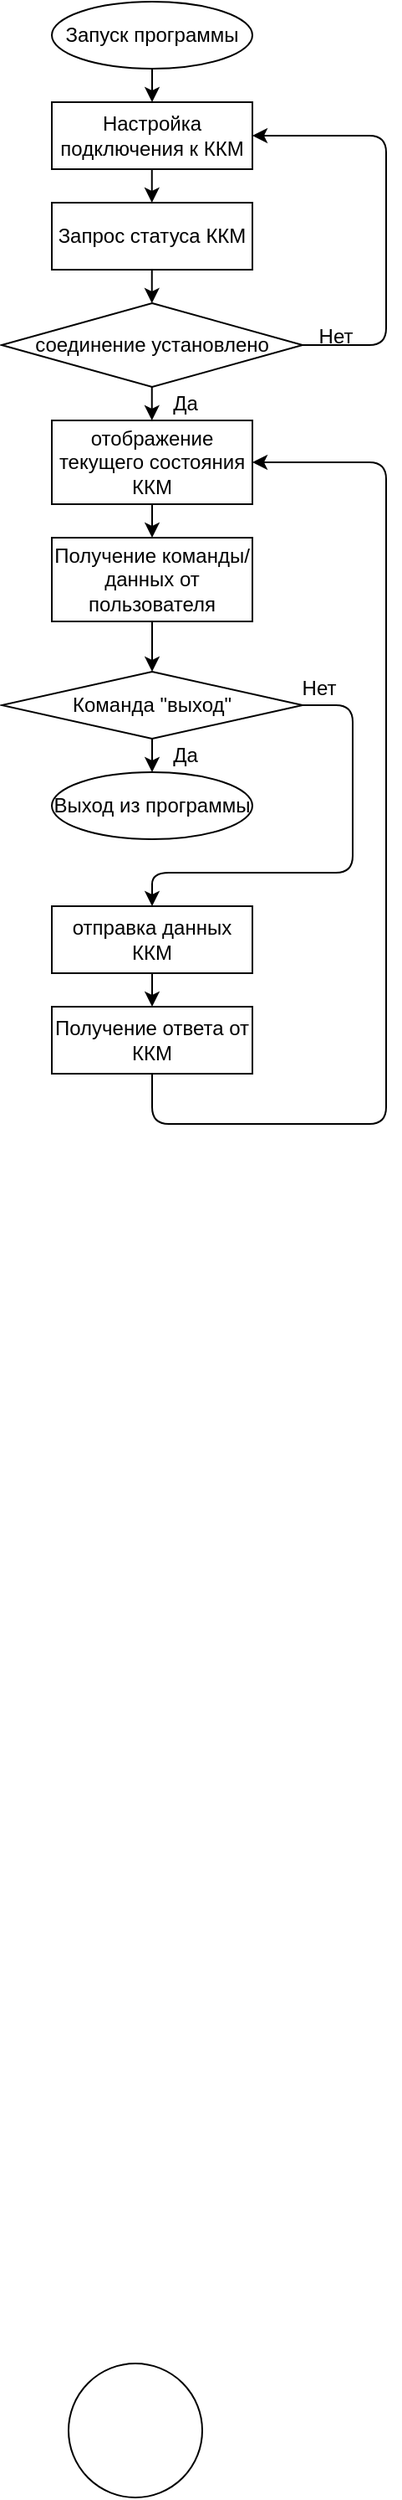 <mxfile version="13.11.0" type="device"><diagram id="lczzOImg00gMxV_pbrYl" name="Page-1"><mxGraphModel dx="1085" dy="1908" grid="1" gridSize="10" guides="1" tooltips="1" connect="1" arrows="1" fold="1" page="1" pageScale="1" pageWidth="827" pageHeight="1169" math="0" shadow="0"><root><mxCell id="0"/><mxCell id="1" parent="0"/><mxCell id="5bJqECOMllmRD3m_Bcy9-2" value="" style="ellipse;whiteSpace=wrap;html=1;aspect=fixed;" vertex="1" parent="1"><mxGeometry x="370" y="410" width="80" height="80" as="geometry"/></mxCell><mxCell id="5bJqECOMllmRD3m_Bcy9-4" value="Запуск программы" style="ellipse;whiteSpace=wrap;html=1;" vertex="1" parent="1"><mxGeometry x="360" y="-1000" width="120" height="40" as="geometry"/></mxCell><mxCell id="5bJqECOMllmRD3m_Bcy9-5" value="Настройка подключения к ККМ" style="rounded=0;whiteSpace=wrap;html=1;" vertex="1" parent="1"><mxGeometry x="360" y="-940" width="120" height="40" as="geometry"/></mxCell><mxCell id="5bJqECOMllmRD3m_Bcy9-6" value="Запрос статуса ККМ" style="rounded=0;whiteSpace=wrap;html=1;" vertex="1" parent="1"><mxGeometry x="360" y="-880" width="120" height="40" as="geometry"/></mxCell><mxCell id="5bJqECOMllmRD3m_Bcy9-9" value="отображение текущего состояния ККМ" style="rounded=0;whiteSpace=wrap;html=1;" vertex="1" parent="1"><mxGeometry x="360" y="-750" width="120" height="50" as="geometry"/></mxCell><mxCell id="5bJqECOMllmRD3m_Bcy9-10" value="Получение команды/данных от пользователя" style="rounded=0;whiteSpace=wrap;html=1;" vertex="1" parent="1"><mxGeometry x="360" y="-680" width="120" height="50" as="geometry"/></mxCell><mxCell id="5bJqECOMllmRD3m_Bcy9-11" value="отправка данных ККМ" style="rounded=0;whiteSpace=wrap;html=1;" vertex="1" parent="1"><mxGeometry x="360" y="-460" width="120" height="40" as="geometry"/></mxCell><mxCell id="5bJqECOMllmRD3m_Bcy9-12" value="соединение установлено" style="rhombus;whiteSpace=wrap;html=1;" vertex="1" parent="1"><mxGeometry x="330" y="-820" width="180" height="50" as="geometry"/></mxCell><mxCell id="5bJqECOMllmRD3m_Bcy9-13" value="Получение ответа от ККМ" style="rounded=0;whiteSpace=wrap;html=1;" vertex="1" parent="1"><mxGeometry x="360" y="-400" width="120" height="40" as="geometry"/></mxCell><mxCell id="5bJqECOMllmRD3m_Bcy9-15" value="" style="endArrow=classic;html=1;exitX=0.5;exitY=1;exitDx=0;exitDy=0;entryX=0.5;entryY=0;entryDx=0;entryDy=0;" edge="1" parent="1" source="5bJqECOMllmRD3m_Bcy9-4" target="5bJqECOMllmRD3m_Bcy9-5"><mxGeometry width="50" height="50" relative="1" as="geometry"><mxPoint x="470" y="-780" as="sourcePoint"/><mxPoint x="520" y="-830" as="targetPoint"/></mxGeometry></mxCell><mxCell id="5bJqECOMllmRD3m_Bcy9-16" value="" style="endArrow=classic;html=1;exitX=0.5;exitY=1;exitDx=0;exitDy=0;entryX=0.5;entryY=0;entryDx=0;entryDy=0;" edge="1" parent="1"><mxGeometry width="50" height="50" relative="1" as="geometry"><mxPoint x="419.88" y="-900" as="sourcePoint"/><mxPoint x="419.88" y="-880" as="targetPoint"/></mxGeometry></mxCell><mxCell id="5bJqECOMllmRD3m_Bcy9-17" value="" style="endArrow=classic;html=1;exitX=0.5;exitY=1;exitDx=0;exitDy=0;entryX=0.5;entryY=0;entryDx=0;entryDy=0;" edge="1" parent="1"><mxGeometry width="50" height="50" relative="1" as="geometry"><mxPoint x="419.88" y="-840" as="sourcePoint"/><mxPoint x="419.88" y="-820" as="targetPoint"/></mxGeometry></mxCell><mxCell id="5bJqECOMllmRD3m_Bcy9-18" value="" style="endArrow=classic;html=1;exitX=0.5;exitY=1;exitDx=0;exitDy=0;entryX=0.5;entryY=0;entryDx=0;entryDy=0;" edge="1" parent="1"><mxGeometry width="50" height="50" relative="1" as="geometry"><mxPoint x="419.88" y="-770" as="sourcePoint"/><mxPoint x="419.88" y="-750" as="targetPoint"/></mxGeometry></mxCell><mxCell id="5bJqECOMllmRD3m_Bcy9-20" value="" style="endArrow=classic;html=1;exitX=0.995;exitY=0.5;exitDx=0;exitDy=0;exitPerimeter=0;entryX=1;entryY=0.5;entryDx=0;entryDy=0;" edge="1" parent="1" source="5bJqECOMllmRD3m_Bcy9-12" target="5bJqECOMllmRD3m_Bcy9-5"><mxGeometry width="50" height="50" relative="1" as="geometry"><mxPoint x="515" y="-795" as="sourcePoint"/><mxPoint x="560" y="-920" as="targetPoint"/><Array as="points"><mxPoint x="560" y="-795"/><mxPoint x="560" y="-920"/></Array></mxGeometry></mxCell><mxCell id="5bJqECOMllmRD3m_Bcy9-22" value="" style="endArrow=classic;html=1;exitX=0.5;exitY=1;exitDx=0;exitDy=0;entryX=0.5;entryY=0;entryDx=0;entryDy=0;" edge="1" parent="1" source="5bJqECOMllmRD3m_Bcy9-9" target="5bJqECOMllmRD3m_Bcy9-10"><mxGeometry width="50" height="50" relative="1" as="geometry"><mxPoint x="350" y="-670" as="sourcePoint"/><mxPoint x="80" y="-770" as="targetPoint"/></mxGeometry></mxCell><mxCell id="5bJqECOMllmRD3m_Bcy9-23" value="" style="endArrow=classic;html=1;exitX=0.5;exitY=1;exitDx=0;exitDy=0;entryX=0.5;entryY=0;entryDx=0;entryDy=0;" edge="1" parent="1" source="5bJqECOMllmRD3m_Bcy9-10" target="5bJqECOMllmRD3m_Bcy9-26"><mxGeometry width="50" height="50" relative="1" as="geometry"><mxPoint x="470" y="-610" as="sourcePoint"/><mxPoint x="390" y="-610" as="targetPoint"/></mxGeometry></mxCell><mxCell id="5bJqECOMllmRD3m_Bcy9-24" value="" style="endArrow=classic;html=1;exitX=0.5;exitY=1;exitDx=0;exitDy=0;entryX=0.5;entryY=0;entryDx=0;entryDy=0;" edge="1" parent="1" source="5bJqECOMllmRD3m_Bcy9-11" target="5bJqECOMllmRD3m_Bcy9-13"><mxGeometry width="50" height="50" relative="1" as="geometry"><mxPoint x="470" y="-460" as="sourcePoint"/><mxPoint x="520" y="-510" as="targetPoint"/></mxGeometry></mxCell><mxCell id="5bJqECOMllmRD3m_Bcy9-26" value="Команда &quot;выход&quot;" style="rhombus;whiteSpace=wrap;html=1;" vertex="1" parent="1"><mxGeometry x="330" y="-600" width="180" height="40" as="geometry"/></mxCell><mxCell id="5bJqECOMllmRD3m_Bcy9-27" value="Выход из программы" style="ellipse;whiteSpace=wrap;html=1;" vertex="1" parent="1"><mxGeometry x="360" y="-540" width="120" height="40" as="geometry"/></mxCell><mxCell id="5bJqECOMllmRD3m_Bcy9-28" value="" style="endArrow=classic;html=1;exitX=0.5;exitY=1;exitDx=0;exitDy=0;entryX=0.5;entryY=0;entryDx=0;entryDy=0;" edge="1" parent="1" source="5bJqECOMllmRD3m_Bcy9-26" target="5bJqECOMllmRD3m_Bcy9-27"><mxGeometry width="50" height="50" relative="1" as="geometry"><mxPoint x="360" y="-480" as="sourcePoint"/><mxPoint x="410" y="-530" as="targetPoint"/></mxGeometry></mxCell><mxCell id="5bJqECOMllmRD3m_Bcy9-29" value="" style="endArrow=classic;html=1;exitX=1;exitY=0.5;exitDx=0;exitDy=0;entryX=0.5;entryY=0;entryDx=0;entryDy=0;" edge="1" parent="1" source="5bJqECOMllmRD3m_Bcy9-26" target="5bJqECOMllmRD3m_Bcy9-11"><mxGeometry width="50" height="50" relative="1" as="geometry"><mxPoint x="520" y="-570" as="sourcePoint"/><mxPoint x="540" y="-470" as="targetPoint"/><Array as="points"><mxPoint x="540" y="-580"/><mxPoint x="540" y="-480"/><mxPoint x="420" y="-480"/></Array></mxGeometry></mxCell><mxCell id="5bJqECOMllmRD3m_Bcy9-30" value="" style="endArrow=classic;html=1;exitX=0.5;exitY=1;exitDx=0;exitDy=0;entryX=1;entryY=0.5;entryDx=0;entryDy=0;" edge="1" parent="1" source="5bJqECOMllmRD3m_Bcy9-13" target="5bJqECOMllmRD3m_Bcy9-9"><mxGeometry width="50" height="50" relative="1" as="geometry"><mxPoint x="470" y="-300" as="sourcePoint"/><mxPoint x="560" y="-730" as="targetPoint"/><Array as="points"><mxPoint x="420" y="-330"/><mxPoint x="560" y="-330"/><mxPoint x="560" y="-725"/></Array></mxGeometry></mxCell><mxCell id="5bJqECOMllmRD3m_Bcy9-31" value="Нет" style="text;html=1;strokeColor=none;fillColor=none;align=center;verticalAlign=middle;whiteSpace=wrap;rounded=0;" vertex="1" parent="1"><mxGeometry x="510" y="-810" width="40" height="20" as="geometry"/></mxCell><mxCell id="5bJqECOMllmRD3m_Bcy9-32" value="Да" style="text;html=1;strokeColor=none;fillColor=none;align=center;verticalAlign=middle;whiteSpace=wrap;rounded=0;" vertex="1" parent="1"><mxGeometry x="420" y="-770" width="40" height="20" as="geometry"/></mxCell><mxCell id="5bJqECOMllmRD3m_Bcy9-34" value="Да" style="text;html=1;strokeColor=none;fillColor=none;align=center;verticalAlign=middle;whiteSpace=wrap;rounded=0;" vertex="1" parent="1"><mxGeometry x="420" y="-560" width="40" height="20" as="geometry"/></mxCell><mxCell id="5bJqECOMllmRD3m_Bcy9-35" value="Нет" style="text;html=1;strokeColor=none;fillColor=none;align=center;verticalAlign=middle;whiteSpace=wrap;rounded=0;" vertex="1" parent="1"><mxGeometry x="500" y="-600" width="40" height="20" as="geometry"/></mxCell></root></mxGraphModel></diagram></mxfile>